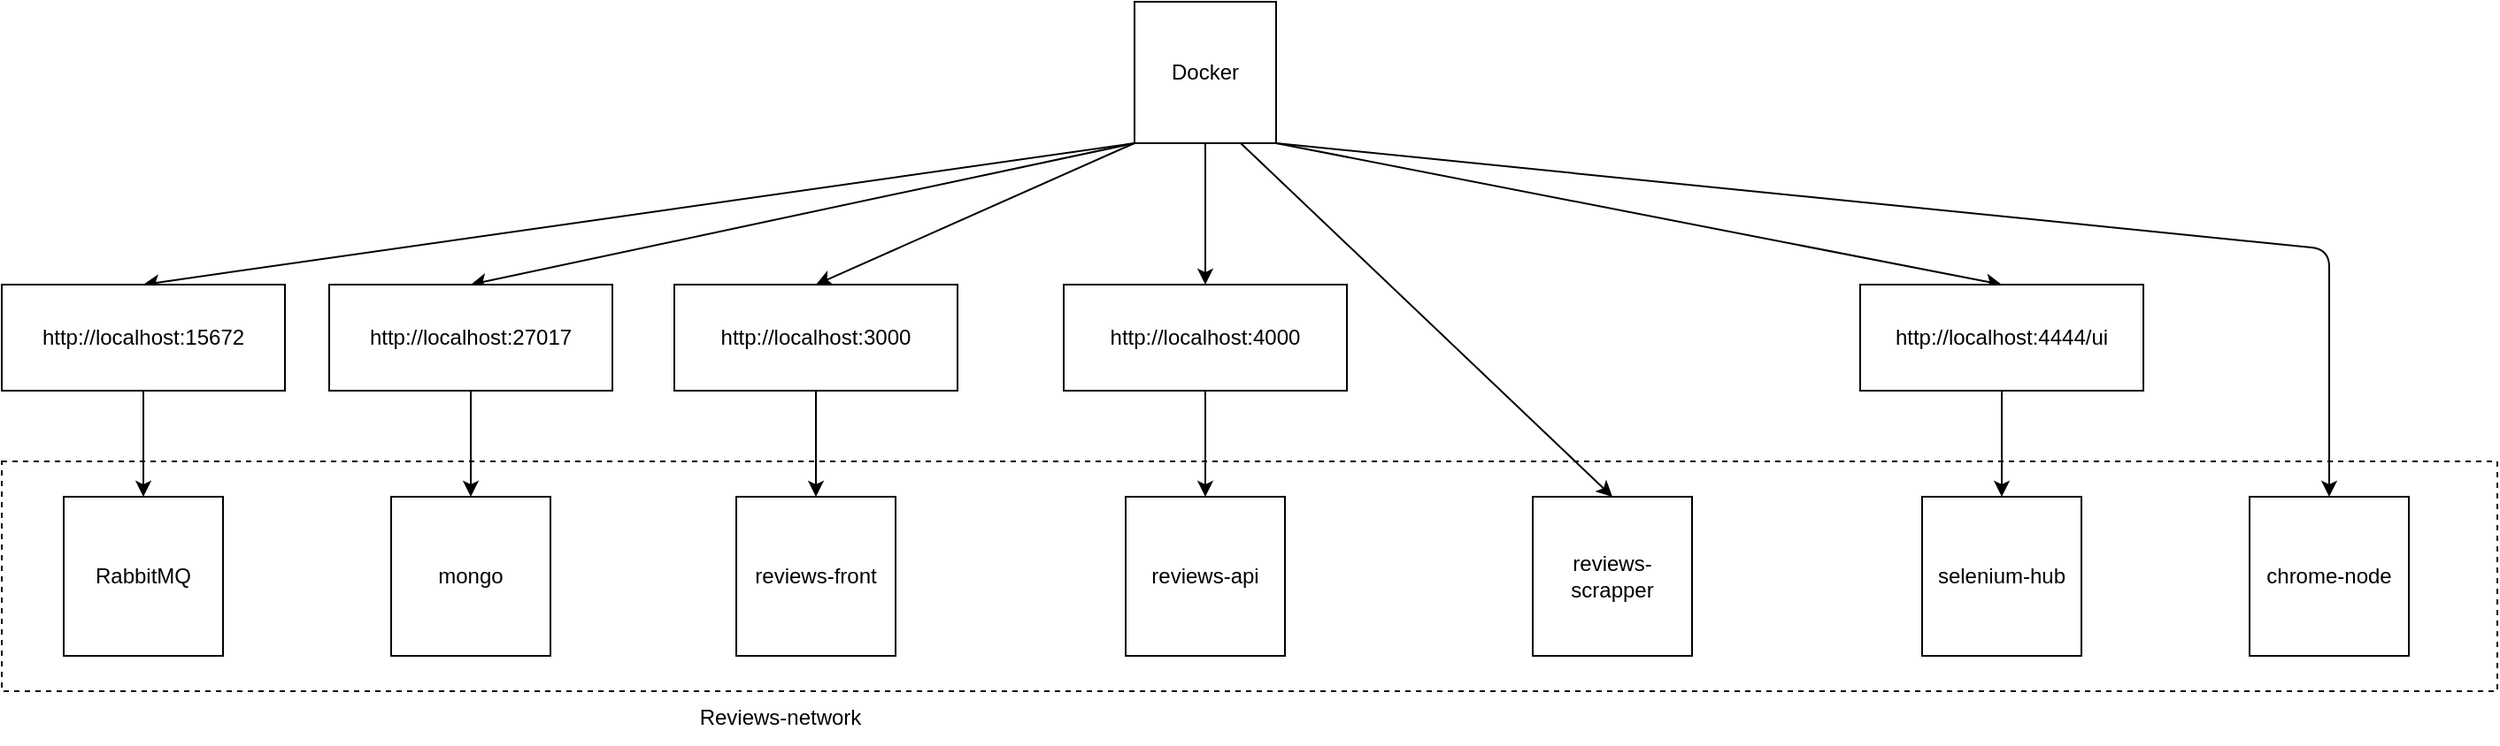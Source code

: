 <mxfile>
    <diagram id="iZB1as4TLfb76Ple_UKx" name="Page-1">
        <mxGraphModel dx="1216" dy="825" grid="1" gridSize="10" guides="1" tooltips="1" connect="1" arrows="1" fold="1" page="1" pageScale="1" pageWidth="108000" pageHeight="72000" math="0" shadow="0">
            <root>
                <mxCell id="0"/>
                <mxCell id="1" parent="0"/>
                <mxCell id="27" value="" style="rounded=0;whiteSpace=wrap;html=1;dashed=1;fillColor=none;" parent="1" vertex="1">
                    <mxGeometry x="350" y="790" width="1410" height="130" as="geometry"/>
                </mxCell>
                <mxCell id="16" style="edgeStyle=none;html=1;exitX=0;exitY=1;exitDx=0;exitDy=0;entryX=0.5;entryY=0;entryDx=0;entryDy=0;" parent="1" source="5" target="13" edge="1">
                    <mxGeometry relative="1" as="geometry"/>
                </mxCell>
                <mxCell id="24" style="edgeStyle=none;html=1;exitX=0.5;exitY=1;exitDx=0;exitDy=0;entryX=0.5;entryY=0;entryDx=0;entryDy=0;" parent="1" source="5" target="18" edge="1">
                    <mxGeometry relative="1" as="geometry"/>
                </mxCell>
                <mxCell id="41" style="edgeStyle=none;html=1;exitX=0;exitY=1;exitDx=0;exitDy=0;entryX=0.5;entryY=0;entryDx=0;entryDy=0;" parent="1" source="5" target="39" edge="1">
                    <mxGeometry relative="1" as="geometry"/>
                </mxCell>
                <mxCell id="42" style="edgeStyle=none;html=1;exitX=1;exitY=1;exitDx=0;exitDy=0;entryX=0.5;entryY=0;entryDx=0;entryDy=0;" parent="1" source="5" target="34" edge="1">
                    <mxGeometry relative="1" as="geometry"/>
                </mxCell>
                <mxCell id="43" style="edgeStyle=none;html=1;exitX=1;exitY=1;exitDx=0;exitDy=0;entryX=0.5;entryY=0;entryDx=0;entryDy=0;" parent="1" source="5" target="37" edge="1">
                    <mxGeometry relative="1" as="geometry">
                        <Array as="points">
                            <mxPoint x="1665" y="670"/>
                        </Array>
                    </mxGeometry>
                </mxCell>
                <mxCell id="47" style="edgeStyle=none;html=1;exitX=0;exitY=1;exitDx=0;exitDy=0;entryX=0.5;entryY=0;entryDx=0;entryDy=0;" parent="1" source="5" target="45" edge="1">
                    <mxGeometry relative="1" as="geometry"/>
                </mxCell>
                <mxCell id="48" style="edgeStyle=none;html=1;exitX=0.75;exitY=1;exitDx=0;exitDy=0;entryX=0.5;entryY=0;entryDx=0;entryDy=0;" edge="1" parent="1" source="5" target="22">
                    <mxGeometry relative="1" as="geometry"/>
                </mxCell>
                <mxCell id="5" value="Docker" style="whiteSpace=wrap;html=1;aspect=fixed;" parent="1" vertex="1">
                    <mxGeometry x="990" y="530" width="80" height="80" as="geometry"/>
                </mxCell>
                <mxCell id="17" value="" style="edgeStyle=none;html=1;" parent="1" source="13" target="15" edge="1">
                    <mxGeometry relative="1" as="geometry"/>
                </mxCell>
                <mxCell id="13" value="http://localhost:3000" style="rounded=0;whiteSpace=wrap;html=1;" parent="1" vertex="1">
                    <mxGeometry x="730" y="690" width="160" height="60" as="geometry"/>
                </mxCell>
                <mxCell id="15" value="reviews-front" style="whiteSpace=wrap;html=1;aspect=fixed;" parent="1" vertex="1">
                    <mxGeometry x="765" y="810" width="90" height="90" as="geometry"/>
                </mxCell>
                <mxCell id="20" style="edgeStyle=none;html=1;exitX=0.5;exitY=1;exitDx=0;exitDy=0;entryX=0.5;entryY=0;entryDx=0;entryDy=0;" parent="1" source="18" target="19" edge="1">
                    <mxGeometry relative="1" as="geometry"/>
                </mxCell>
                <mxCell id="18" value="http://localhost:4000" style="rounded=0;whiteSpace=wrap;html=1;" parent="1" vertex="1">
                    <mxGeometry x="950" y="690" width="160" height="60" as="geometry"/>
                </mxCell>
                <mxCell id="19" value="reviews-api" style="whiteSpace=wrap;html=1;aspect=fixed;" parent="1" vertex="1">
                    <mxGeometry x="985" y="810" width="90" height="90" as="geometry"/>
                </mxCell>
                <mxCell id="22" value="reviews-scrapper" style="whiteSpace=wrap;html=1;aspect=fixed;" parent="1" vertex="1">
                    <mxGeometry x="1215" y="810" width="90" height="90" as="geometry"/>
                </mxCell>
                <mxCell id="28" value="Reviews-network" style="text;html=1;strokeColor=none;fillColor=none;align=center;verticalAlign=middle;whiteSpace=wrap;rounded=0;dashed=1;" parent="1" vertex="1">
                    <mxGeometry x="730" y="920" width="120" height="30" as="geometry"/>
                </mxCell>
                <mxCell id="36" style="edgeStyle=none;html=1;exitX=0.5;exitY=1;exitDx=0;exitDy=0;entryX=0.5;entryY=0;entryDx=0;entryDy=0;" parent="1" source="34" target="35" edge="1">
                    <mxGeometry relative="1" as="geometry"/>
                </mxCell>
                <mxCell id="34" value="http://localhost:4444/ui" style="rounded=0;whiteSpace=wrap;html=1;" parent="1" vertex="1">
                    <mxGeometry x="1400" y="690" width="160" height="60" as="geometry"/>
                </mxCell>
                <mxCell id="35" value="selenium-hub" style="whiteSpace=wrap;html=1;aspect=fixed;" parent="1" vertex="1">
                    <mxGeometry x="1435" y="810" width="90" height="90" as="geometry"/>
                </mxCell>
                <mxCell id="37" value="chrome-node" style="whiteSpace=wrap;html=1;aspect=fixed;" parent="1" vertex="1">
                    <mxGeometry x="1620" y="810" width="90" height="90" as="geometry"/>
                </mxCell>
                <mxCell id="38" value="mongo" style="whiteSpace=wrap;html=1;aspect=fixed;" parent="1" vertex="1">
                    <mxGeometry x="570" y="810" width="90" height="90" as="geometry"/>
                </mxCell>
                <mxCell id="40" style="edgeStyle=none;html=1;exitX=0.5;exitY=1;exitDx=0;exitDy=0;entryX=0.5;entryY=0;entryDx=0;entryDy=0;" parent="1" source="39" target="38" edge="1">
                    <mxGeometry relative="1" as="geometry"/>
                </mxCell>
                <mxCell id="39" value="http://localhost:27017" style="rounded=0;whiteSpace=wrap;html=1;" parent="1" vertex="1">
                    <mxGeometry x="535" y="690" width="160" height="60" as="geometry"/>
                </mxCell>
                <mxCell id="44" value="RabbitMQ" style="whiteSpace=wrap;html=1;aspect=fixed;" parent="1" vertex="1">
                    <mxGeometry x="385" y="810" width="90" height="90" as="geometry"/>
                </mxCell>
                <mxCell id="46" style="edgeStyle=none;html=1;exitX=0.5;exitY=1;exitDx=0;exitDy=0;entryX=0.5;entryY=0;entryDx=0;entryDy=0;" parent="1" source="45" target="44" edge="1">
                    <mxGeometry relative="1" as="geometry"/>
                </mxCell>
                <mxCell id="45" value="http://localhost:15672" style="rounded=0;whiteSpace=wrap;html=1;" parent="1" vertex="1">
                    <mxGeometry x="350" y="690" width="160" height="60" as="geometry"/>
                </mxCell>
            </root>
        </mxGraphModel>
    </diagram>
</mxfile>